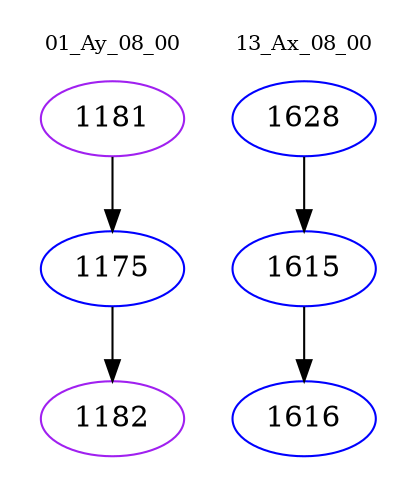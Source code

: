 digraph{
subgraph cluster_0 {
color = white
label = "01_Ay_08_00";
fontsize=10;
T0_1181 [label="1181", color="purple"]
T0_1181 -> T0_1175 [color="black"]
T0_1175 [label="1175", color="blue"]
T0_1175 -> T0_1182 [color="black"]
T0_1182 [label="1182", color="purple"]
}
subgraph cluster_1 {
color = white
label = "13_Ax_08_00";
fontsize=10;
T1_1628 [label="1628", color="blue"]
T1_1628 -> T1_1615 [color="black"]
T1_1615 [label="1615", color="blue"]
T1_1615 -> T1_1616 [color="black"]
T1_1616 [label="1616", color="blue"]
}
}
